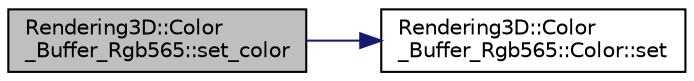 digraph "Rendering3D::Color_Buffer_Rgb565::set_color"
{
 // LATEX_PDF_SIZE
  edge [fontname="Helvetica",fontsize="10",labelfontname="Helvetica",labelfontsize="10"];
  node [fontname="Helvetica",fontsize="10",shape=record];
  rankdir="LR";
  Node1 [label="Rendering3D::Color\l_Buffer_Rgb565::set_color",height=0.2,width=0.4,color="black", fillcolor="grey75", style="filled", fontcolor="black",tooltip=" "];
  Node1 -> Node2 [color="midnightblue",fontsize="10",style="solid",fontname="Helvetica"];
  Node2 [label="Rendering3D::Color\l_Buffer_Rgb565::Color::set",height=0.2,width=0.4,color="black", fillcolor="white", style="filled",URL="$struct_rendering3_d_1_1_color___buffer___rgb565_1_1_color.html#a4693e223e57df5d668a694a44f6348f4",tooltip=" "];
}
